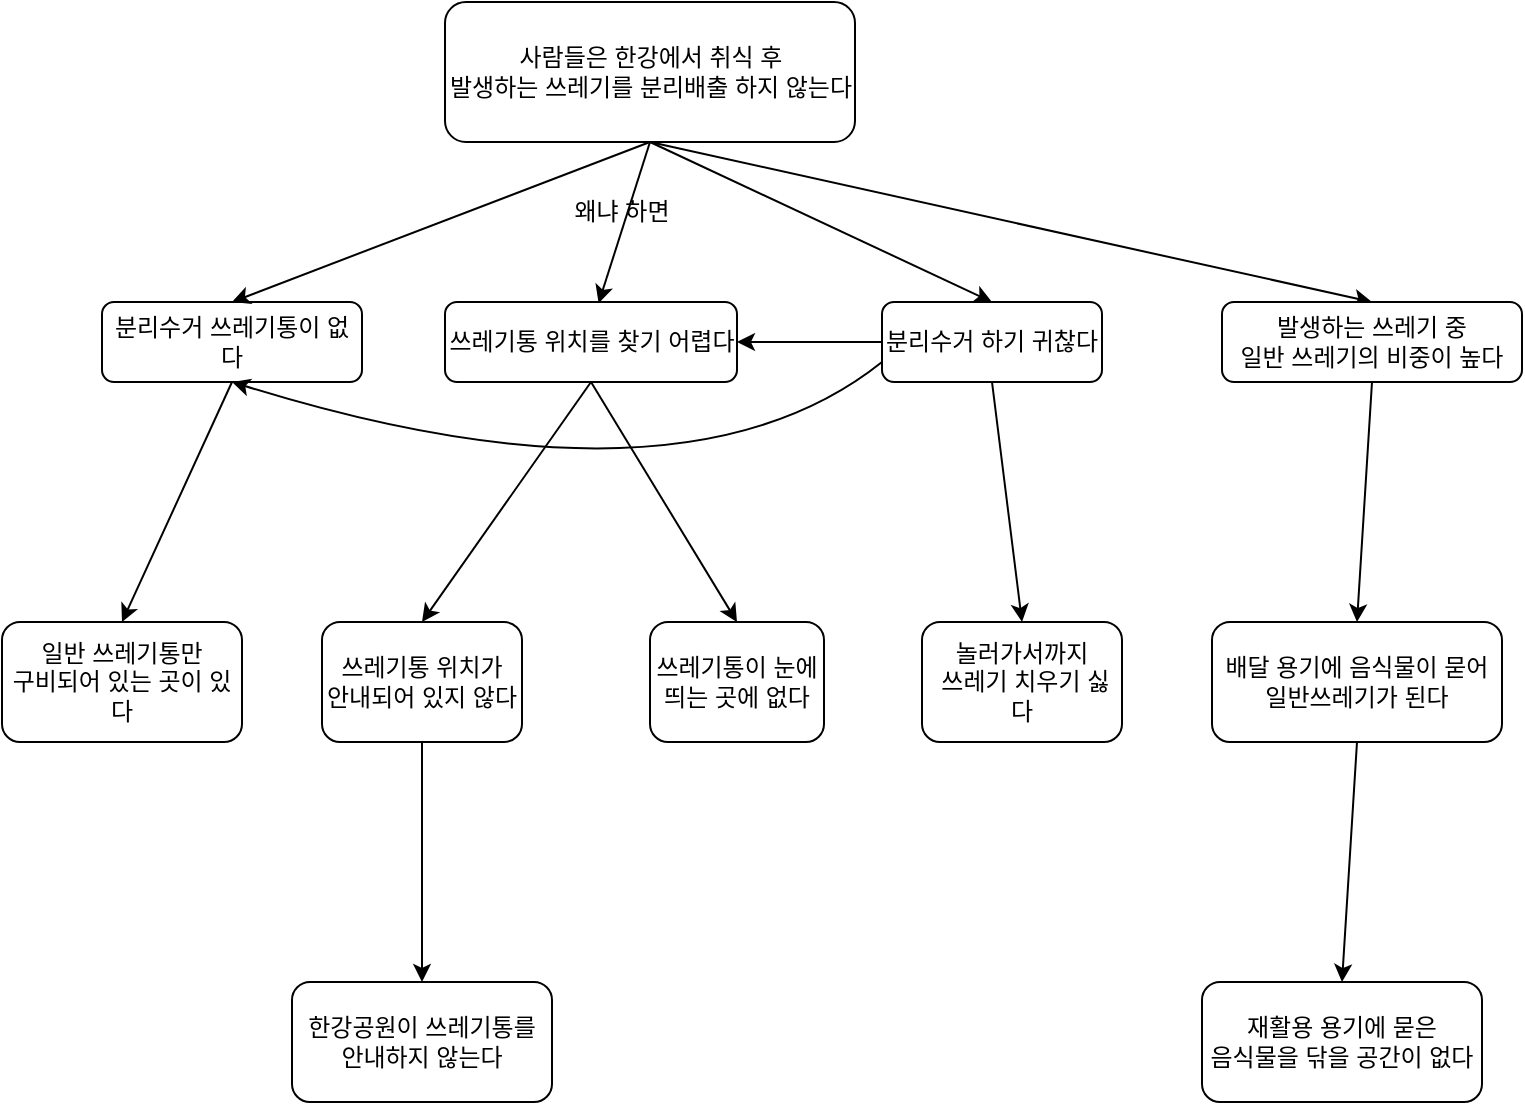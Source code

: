 <mxfile version="20.4.0" type="github" pages="4">
  <diagram id="C5RBs43oDa-KdzZeNtuy" name="원인연쇄분석">
    <mxGraphModel dx="1096" dy="592" grid="0" gridSize="10" guides="1" tooltips="1" connect="1" arrows="1" fold="1" page="1" pageScale="1" pageWidth="827" pageHeight="1169" math="0" shadow="0">
      <root>
        <mxCell id="WIyWlLk6GJQsqaUBKTNV-0" />
        <mxCell id="WIyWlLk6GJQsqaUBKTNV-1" parent="WIyWlLk6GJQsqaUBKTNV-0" />
        <mxCell id="WIyWlLk6GJQsqaUBKTNV-3" value="사람들은 한강에서 취식 후 &lt;br&gt;발생하는 쓰레기를 분리배출 하지 않는다" style="rounded=1;whiteSpace=wrap;html=1;fontSize=12;glass=0;strokeWidth=1;shadow=0;" parent="WIyWlLk6GJQsqaUBKTNV-1" vertex="1">
          <mxGeometry x="281.5" y="50" width="205" height="70" as="geometry" />
        </mxCell>
        <mxCell id="WIyWlLk6GJQsqaUBKTNV-7" value="분리수거 쓰레기통이 없다" style="rounded=1;whiteSpace=wrap;html=1;fontSize=12;glass=0;strokeWidth=1;shadow=0;" parent="WIyWlLk6GJQsqaUBKTNV-1" vertex="1">
          <mxGeometry x="110" y="200" width="130" height="40" as="geometry" />
        </mxCell>
        <mxCell id="WIyWlLk6GJQsqaUBKTNV-12" value="쓰레기통 위치를 찾기 어렵다" style="rounded=1;whiteSpace=wrap;html=1;fontSize=12;glass=0;strokeWidth=1;shadow=0;" parent="WIyWlLk6GJQsqaUBKTNV-1" vertex="1">
          <mxGeometry x="281.5" y="200" width="146" height="40" as="geometry" />
        </mxCell>
        <mxCell id="6OCa4aNCbC0fKS31358K-1" value="왜냐 하면" style="text;html=1;strokeColor=none;fillColor=none;align=center;verticalAlign=middle;whiteSpace=wrap;rounded=0;" parent="WIyWlLk6GJQsqaUBKTNV-1" vertex="1">
          <mxGeometry x="340" y="140" width="60" height="30" as="geometry" />
        </mxCell>
        <mxCell id="6OCa4aNCbC0fKS31358K-4" value="" style="endArrow=classic;html=1;rounded=0;exitX=0.5;exitY=1;exitDx=0;exitDy=0;entryX=0.5;entryY=0;entryDx=0;entryDy=0;" parent="WIyWlLk6GJQsqaUBKTNV-1" source="WIyWlLk6GJQsqaUBKTNV-3" target="WIyWlLk6GJQsqaUBKTNV-7" edge="1">
          <mxGeometry width="50" height="50" relative="1" as="geometry">
            <mxPoint x="311.25" y="270" as="sourcePoint" />
            <mxPoint x="361.25" y="220" as="targetPoint" />
          </mxGeometry>
        </mxCell>
        <mxCell id="6OCa4aNCbC0fKS31358K-6" value="" style="endArrow=classic;html=1;rounded=0;exitX=0.5;exitY=1;exitDx=0;exitDy=0;entryX=0.5;entryY=0;entryDx=0;entryDy=0;" parent="WIyWlLk6GJQsqaUBKTNV-1" source="WIyWlLk6GJQsqaUBKTNV-3" target="6OCa4aNCbC0fKS31358K-9" edge="1">
          <mxGeometry width="50" height="50" relative="1" as="geometry">
            <mxPoint x="423" y="130" as="sourcePoint" />
            <mxPoint x="600" y="200" as="targetPoint" />
          </mxGeometry>
        </mxCell>
        <mxCell id="6OCa4aNCbC0fKS31358K-9" value="분리수거 하기 귀찮다" style="rounded=1;whiteSpace=wrap;html=1;fontSize=12;glass=0;strokeWidth=1;shadow=0;" parent="WIyWlLk6GJQsqaUBKTNV-1" vertex="1">
          <mxGeometry x="500" y="200" width="110" height="40" as="geometry" />
        </mxCell>
        <mxCell id="6OCa4aNCbC0fKS31358K-12" value="" style="endArrow=classic;html=1;rounded=0;entryX=0.5;entryY=0;entryDx=0;entryDy=0;exitX=0.5;exitY=1;exitDx=0;exitDy=0;" parent="WIyWlLk6GJQsqaUBKTNV-1" source="WIyWlLk6GJQsqaUBKTNV-12" target="6OCa4aNCbC0fKS31358K-13" edge="1">
          <mxGeometry width="50" height="50" relative="1" as="geometry">
            <mxPoint x="384" y="240" as="sourcePoint" />
            <mxPoint x="300" y="380" as="targetPoint" />
            <Array as="points" />
          </mxGeometry>
        </mxCell>
        <mxCell id="6OCa4aNCbC0fKS31358K-13" value="쓰레기통 위치가 &lt;br&gt;안내되어 있지 않다" style="rounded=1;whiteSpace=wrap;html=1;" parent="WIyWlLk6GJQsqaUBKTNV-1" vertex="1">
          <mxGeometry x="220" y="360" width="100" height="60" as="geometry" />
        </mxCell>
        <mxCell id="6OCa4aNCbC0fKS31358K-14" value="" style="endArrow=classic;html=1;rounded=0;entryX=0.5;entryY=0;entryDx=0;entryDy=0;exitX=0.5;exitY=1;exitDx=0;exitDy=0;" parent="WIyWlLk6GJQsqaUBKTNV-1" source="WIyWlLk6GJQsqaUBKTNV-12" target="6OCa4aNCbC0fKS31358K-15" edge="1">
          <mxGeometry width="50" height="50" relative="1" as="geometry">
            <mxPoint x="527" y="260.0" as="sourcePoint" />
            <mxPoint x="443" y="400" as="targetPoint" />
            <Array as="points" />
          </mxGeometry>
        </mxCell>
        <mxCell id="6OCa4aNCbC0fKS31358K-15" value="쓰레기통이 눈에 띄는 곳에 없다" style="rounded=1;whiteSpace=wrap;html=1;" parent="WIyWlLk6GJQsqaUBKTNV-1" vertex="1">
          <mxGeometry x="384" y="360" width="87" height="60" as="geometry" />
        </mxCell>
        <mxCell id="6OCa4aNCbC0fKS31358K-16" value="" style="endArrow=classic;html=1;rounded=0;entryX=0.5;entryY=0;entryDx=0;entryDy=0;exitX=0.5;exitY=1;exitDx=0;exitDy=0;" parent="WIyWlLk6GJQsqaUBKTNV-1" source="6OCa4aNCbC0fKS31358K-9" target="6OCa4aNCbC0fKS31358K-17" edge="1">
          <mxGeometry width="50" height="50" relative="1" as="geometry">
            <mxPoint x="600" y="240" as="sourcePoint" />
            <mxPoint x="659" y="400" as="targetPoint" />
            <Array as="points" />
          </mxGeometry>
        </mxCell>
        <mxCell id="6OCa4aNCbC0fKS31358K-17" value="놀러가서까지&lt;br&gt;&amp;nbsp;쓰레기 치우기 싫다" style="rounded=1;whiteSpace=wrap;html=1;" parent="WIyWlLk6GJQsqaUBKTNV-1" vertex="1">
          <mxGeometry x="520" y="360" width="100" height="60" as="geometry" />
        </mxCell>
        <mxCell id="6OCa4aNCbC0fKS31358K-18" value="" style="endArrow=classic;html=1;rounded=0;exitX=0;exitY=0.5;exitDx=0;exitDy=0;entryX=1;entryY=0.5;entryDx=0;entryDy=0;" parent="WIyWlLk6GJQsqaUBKTNV-1" source="6OCa4aNCbC0fKS31358K-9" target="WIyWlLk6GJQsqaUBKTNV-12" edge="1">
          <mxGeometry width="50" height="50" relative="1" as="geometry">
            <mxPoint x="560" y="220" as="sourcePoint" />
            <mxPoint x="490" y="220" as="targetPoint" />
            <Array as="points" />
          </mxGeometry>
        </mxCell>
        <mxCell id="6OCa4aNCbC0fKS31358K-19" value="" style="curved=1;endArrow=classic;html=1;rounded=0;exitX=0;exitY=0.75;exitDx=0;exitDy=0;entryX=0.5;entryY=1;entryDx=0;entryDy=0;" parent="WIyWlLk6GJQsqaUBKTNV-1" source="6OCa4aNCbC0fKS31358K-9" target="WIyWlLk6GJQsqaUBKTNV-7" edge="1">
          <mxGeometry width="50" height="50" relative="1" as="geometry">
            <mxPoint x="370" y="380" as="sourcePoint" />
            <mxPoint x="420" y="330" as="targetPoint" />
            <Array as="points">
              <mxPoint x="400" y="310" />
            </Array>
          </mxGeometry>
        </mxCell>
        <mxCell id="6OCa4aNCbC0fKS31358K-20" value="" style="endArrow=classic;html=1;rounded=0;exitX=0.5;exitY=1;exitDx=0;exitDy=0;" parent="WIyWlLk6GJQsqaUBKTNV-1" edge="1" source="WIyWlLk6GJQsqaUBKTNV-7">
          <mxGeometry width="50" height="50" relative="1" as="geometry">
            <mxPoint x="184" y="240" as="sourcePoint" />
            <mxPoint x="120" y="360" as="targetPoint" />
            <Array as="points" />
          </mxGeometry>
        </mxCell>
        <mxCell id="6OCa4aNCbC0fKS31358K-21" value="일반 쓰레기통만 &lt;br&gt;구비되어 있는 곳이 있다" style="rounded=1;whiteSpace=wrap;html=1;" parent="WIyWlLk6GJQsqaUBKTNV-1" vertex="1">
          <mxGeometry x="60" y="360.0" width="120" height="60" as="geometry" />
        </mxCell>
        <mxCell id="6OCa4aNCbC0fKS31358K-23" value="" style="endArrow=classic;html=1;rounded=0;entryX=0.526;entryY=0.015;entryDx=0;entryDy=0;exitX=0.5;exitY=1;exitDx=0;exitDy=0;entryPerimeter=0;" parent="WIyWlLk6GJQsqaUBKTNV-1" source="WIyWlLk6GJQsqaUBKTNV-3" target="WIyWlLk6GJQsqaUBKTNV-12" edge="1">
          <mxGeometry width="50" height="50" relative="1" as="geometry">
            <mxPoint x="394" y="130" as="sourcePoint" />
            <mxPoint x="570" y="210" as="targetPoint" />
          </mxGeometry>
        </mxCell>
        <mxCell id="6OCa4aNCbC0fKS31358K-24" value="" style="endArrow=classic;html=1;rounded=0;exitX=0.5;exitY=1;exitDx=0;exitDy=0;entryX=0.5;entryY=0;entryDx=0;entryDy=0;" parent="WIyWlLk6GJQsqaUBKTNV-1" source="WIyWlLk6GJQsqaUBKTNV-3" target="6OCa4aNCbC0fKS31358K-25" edge="1">
          <mxGeometry width="50" height="50" relative="1" as="geometry">
            <mxPoint x="394" y="130" as="sourcePoint" />
            <mxPoint x="680" y="200" as="targetPoint" />
          </mxGeometry>
        </mxCell>
        <mxCell id="6OCa4aNCbC0fKS31358K-25" value="발생하는 쓰레기 중 &lt;br&gt;일반 쓰레기의 비중이 높다" style="rounded=1;whiteSpace=wrap;html=1;fontSize=12;glass=0;strokeWidth=1;shadow=0;" parent="WIyWlLk6GJQsqaUBKTNV-1" vertex="1">
          <mxGeometry x="670" y="200" width="150" height="40" as="geometry" />
        </mxCell>
        <mxCell id="6OCa4aNCbC0fKS31358K-26" value="" style="endArrow=classic;html=1;rounded=0;exitX=0.5;exitY=1;exitDx=0;exitDy=0;entryX=0.5;entryY=0;entryDx=0;entryDy=0;" parent="WIyWlLk6GJQsqaUBKTNV-1" source="6OCa4aNCbC0fKS31358K-25" target="w1iPsKZ6HMQtFKcqUV05-2" edge="1">
          <mxGeometry width="50" height="50" relative="1" as="geometry">
            <mxPoint x="725" y="240" as="sourcePoint" />
            <mxPoint x="740" y="360" as="targetPoint" />
            <Array as="points" />
          </mxGeometry>
        </mxCell>
        <mxCell id="6OCa4aNCbC0fKS31358K-27" value="재활용 용기에 묻은 &lt;br&gt;음식물을 닦을 공간이 없다" style="rounded=1;whiteSpace=wrap;html=1;" parent="WIyWlLk6GJQsqaUBKTNV-1" vertex="1">
          <mxGeometry x="660" y="540" width="140" height="60" as="geometry" />
        </mxCell>
        <mxCell id="6OCa4aNCbC0fKS31358K-28" value="" style="endArrow=classic;html=1;rounded=0;exitX=0.5;exitY=1;exitDx=0;exitDy=0;entryX=0.5;entryY=0;entryDx=0;entryDy=0;" parent="WIyWlLk6GJQsqaUBKTNV-1" source="6OCa4aNCbC0fKS31358K-13" target="6OCa4aNCbC0fKS31358K-29" edge="1">
          <mxGeometry width="50" height="50" relative="1" as="geometry">
            <mxPoint x="264.5" y="420" as="sourcePoint" />
            <mxPoint x="240" y="540" as="targetPoint" />
            <Array as="points" />
          </mxGeometry>
        </mxCell>
        <mxCell id="6OCa4aNCbC0fKS31358K-29" value="한강공원이 쓰레기통를 &lt;br&gt;안내하지 않는다" style="rounded=1;whiteSpace=wrap;html=1;" parent="WIyWlLk6GJQsqaUBKTNV-1" vertex="1">
          <mxGeometry x="205" y="540" width="130" height="60" as="geometry" />
        </mxCell>
        <mxCell id="w1iPsKZ6HMQtFKcqUV05-2" value="배달 용기에 음식물이 묻어 &lt;br&gt;일반쓰레기가 된다" style="rounded=1;whiteSpace=wrap;html=1;" parent="WIyWlLk6GJQsqaUBKTNV-1" vertex="1">
          <mxGeometry x="665" y="360" width="145" height="60" as="geometry" />
        </mxCell>
        <mxCell id="w1iPsKZ6HMQtFKcqUV05-4" value="" style="endArrow=classic;html=1;rounded=0;exitX=0.5;exitY=1;exitDx=0;exitDy=0;entryX=0.5;entryY=0;entryDx=0;entryDy=0;" parent="WIyWlLk6GJQsqaUBKTNV-1" source="w1iPsKZ6HMQtFKcqUV05-2" target="6OCa4aNCbC0fKS31358K-27" edge="1">
          <mxGeometry width="50" height="50" relative="1" as="geometry">
            <mxPoint x="744.69" y="440" as="sourcePoint" />
            <mxPoint x="744.69" y="560" as="targetPoint" />
            <Array as="points" />
          </mxGeometry>
        </mxCell>
      </root>
    </mxGraphModel>
  </diagram>
  <diagram id="LOL4ew1NXRWEilhFdrT8" name="분류체계분석">
    <mxGraphModel dx="1207" dy="570" grid="0" gridSize="10" guides="1" tooltips="1" connect="1" arrows="1" fold="1" page="1" pageScale="1" pageWidth="1169" pageHeight="827" math="0" shadow="0">
      <root>
        <mxCell id="0" />
        <mxCell id="1" parent="0" />
        <mxCell id="JDwrRmF-RkKnQCVJjjNz-1" value="친구 집에서 음식 배달 시켜먹고 치우는 과정" style="rounded=1;whiteSpace=wrap;html=1;" parent="1" vertex="1">
          <mxGeometry x="525" y="160" width="120" height="60" as="geometry" />
        </mxCell>
        <mxCell id="JDwrRmF-RkKnQCVJjjNz-2" value="&lt;span style=&quot;color: rgba(0, 0, 0, 0); font-family: monospace; font-size: 0px; text-align: start; background-color: rgb(248, 249, 250);&quot;&gt;%3CmxGraphModel%3E%3Croot%3E%3CmxCell%20id%3D%220%22%2F%3E%3CmxCell%20id%3D%221%22%20parent%3D%220%22%2F%3E%3CmxCell%20id%3D%222%22%20value%3D%22%EC%8B%9D%EC%82%AC%22%20style%3D%22rounded%3D1%3BwhiteSpace%3Dwrap%3Bhtml%3D1%3B%22%20vertex%3D%221%22%20parent%3D%221%22%3E%3CmxGeometry%20x%3D%22700%22%20y%3D%22280%22%20width%3D%22120%22%20height%3D%2260%22%20as%3D%22geometry%22%2F%3E%3C%2FmxCell%3E%3C%2Froot%3E%3C%2FmxGraphModel%3E&lt;/span&gt;" style="endArrow=none;html=1;rounded=0;entryX=0.5;entryY=1;entryDx=0;entryDy=0;exitX=0.5;exitY=0;exitDx=0;exitDy=0;" parent="1" source="JDwrRmF-RkKnQCVJjjNz-3" target="JDwrRmF-RkKnQCVJjjNz-1" edge="1">
          <mxGeometry width="50" height="50" relative="1" as="geometry">
            <mxPoint x="380" y="260" as="sourcePoint" />
            <mxPoint x="585" y="240" as="targetPoint" />
          </mxGeometry>
        </mxCell>
        <mxCell id="JDwrRmF-RkKnQCVJjjNz-3" value="음식 메뉴 선정" style="rounded=1;whiteSpace=wrap;html=1;" parent="1" vertex="1">
          <mxGeometry x="90" y="280" width="120" height="60" as="geometry" />
        </mxCell>
        <mxCell id="JDwrRmF-RkKnQCVJjjNz-4" value="음식 주문" style="rounded=1;whiteSpace=wrap;html=1;" parent="1" vertex="1">
          <mxGeometry x="330" y="280" width="120" height="60" as="geometry" />
        </mxCell>
        <mxCell id="JDwrRmF-RkKnQCVJjjNz-5" value="식사" style="rounded=1;whiteSpace=wrap;html=1;" parent="1" vertex="1">
          <mxGeometry x="685" y="280" width="120" height="60" as="geometry" />
        </mxCell>
        <mxCell id="JDwrRmF-RkKnQCVJjjNz-6" value="뒷정리" style="rounded=1;whiteSpace=wrap;html=1;" parent="1" vertex="1">
          <mxGeometry x="980" y="280" width="120" height="60" as="geometry" />
        </mxCell>
        <mxCell id="JDwrRmF-RkKnQCVJjjNz-8" value="&lt;span style=&quot;color: rgba(0, 0, 0, 0); font-family: monospace; font-size: 0px; text-align: start; background-color: rgb(248, 249, 250);&quot;&gt;%3CmxGraphModel%3E%3Croot%3E%3CmxCell%20id%3D%220%22%2F%3E%3CmxCell%20id%3D%221%22%20parent%3D%220%22%2F%3E%3CmxCell%20id%3D%222%22%20value%3D%22%EC%8B%9D%EC%82%AC%22%20style%3D%22rounded%3D1%3BwhiteSpace%3Dwrap%3Bhtml%3D1%3B%22%20vertex%3D%221%22%20parent%3D%221%22%3E%3CmxGeometry%20x%3D%22700%22%20y%3D%22280%22%20width%3D%22120%22%20height%3D%2260%22%20as%3D%22geometry%22%2F%3E%3C%2FmxCell%3E%3C%2Froot%3E%3C%2FmxGraphModel%3E&lt;/span&gt;" style="endArrow=none;html=1;rounded=0;exitX=0.5;exitY=0;exitDx=0;exitDy=0;entryX=0.492;entryY=1.005;entryDx=0;entryDy=0;entryPerimeter=0;" parent="1" source="JDwrRmF-RkKnQCVJjjNz-4" target="JDwrRmF-RkKnQCVJjjNz-1" edge="1">
          <mxGeometry width="50" height="50" relative="1" as="geometry">
            <mxPoint x="280" y="290.0" as="sourcePoint" />
            <mxPoint x="580" y="220" as="targetPoint" />
          </mxGeometry>
        </mxCell>
        <mxCell id="JDwrRmF-RkKnQCVJjjNz-9" value="" style="endArrow=none;html=1;rounded=0;entryX=0.485;entryY=1.001;entryDx=0;entryDy=0;entryPerimeter=0;exitX=0.5;exitY=0;exitDx=0;exitDy=0;" parent="1" source="JDwrRmF-RkKnQCVJjjNz-5" target="JDwrRmF-RkKnQCVJjjNz-1" edge="1">
          <mxGeometry width="50" height="50" relative="1" as="geometry">
            <mxPoint x="500" y="380" as="sourcePoint" />
            <mxPoint x="600" y="240" as="targetPoint" />
          </mxGeometry>
        </mxCell>
        <mxCell id="JDwrRmF-RkKnQCVJjjNz-12" value="" style="endArrow=none;html=1;rounded=0;exitX=0.5;exitY=0;exitDx=0;exitDy=0;entryX=0.487;entryY=1.001;entryDx=0;entryDy=0;entryPerimeter=0;" parent="1" source="JDwrRmF-RkKnQCVJjjNz-6" target="JDwrRmF-RkKnQCVJjjNz-1" edge="1">
          <mxGeometry width="50" height="50" relative="1" as="geometry">
            <mxPoint x="791.8" y="290.0" as="sourcePoint" />
            <mxPoint x="585" y="220" as="targetPoint" />
          </mxGeometry>
        </mxCell>
        <mxCell id="JDwrRmF-RkKnQCVJjjNz-13" value="서로 메뉴 제시" style="rounded=1;whiteSpace=wrap;html=1;" parent="1" vertex="1">
          <mxGeometry x="20" y="380" width="80" height="60" as="geometry" />
        </mxCell>
        <mxCell id="JDwrRmF-RkKnQCVJjjNz-14" value="메뉴 선택" style="rounded=1;whiteSpace=wrap;html=1;" parent="1" vertex="1">
          <mxGeometry x="120" y="380" width="70" height="60" as="geometry" />
        </mxCell>
        <mxCell id="JDwrRmF-RkKnQCVJjjNz-15" value="배달 어플 접속" style="rounded=1;whiteSpace=wrap;html=1;" parent="1" vertex="1">
          <mxGeometry x="230" y="380" width="80" height="60" as="geometry" />
        </mxCell>
        <mxCell id="JDwrRmF-RkKnQCVJjjNz-16" value="선정 메뉴 판매하는&lt;br&gt;식당 선택" style="rounded=1;whiteSpace=wrap;html=1;" parent="1" vertex="1">
          <mxGeometry x="320" y="380" width="100" height="60" as="geometry" />
        </mxCell>
        <mxCell id="JDwrRmF-RkKnQCVJjjNz-17" value="배달 주문" style="rounded=1;whiteSpace=wrap;html=1;" parent="1" vertex="1">
          <mxGeometry x="440" y="380" width="60" height="60" as="geometry" />
        </mxCell>
        <mxCell id="JDwrRmF-RkKnQCVJjjNz-18" value="주문자에게&lt;br&gt;음식비 전달" style="rounded=1;whiteSpace=wrap;html=1;" parent="1" vertex="1">
          <mxGeometry x="510" y="380" width="62" height="60" as="geometry" />
        </mxCell>
        <mxCell id="JDwrRmF-RkKnQCVJjjNz-19" value="&lt;span style=&quot;color: rgba(0, 0, 0, 0); font-family: monospace; font-size: 0px; text-align: start; background-color: rgb(248, 249, 250);&quot;&gt;%3CmxGraphModel%3E%3Croot%3E%3CmxCell%20id%3D%220%22%2F%3E%3CmxCell%20id%3D%221%22%20parent%3D%220%22%2F%3E%3CmxCell%20id%3D%222%22%20value%3D%22%EC%8B%9D%EC%82%AC%22%20style%3D%22rounded%3D1%3BwhiteSpace%3Dwrap%3Bhtml%3D1%3B%22%20vertex%3D%221%22%20parent%3D%221%22%3E%3CmxGeometry%20x%3D%22700%22%20y%3D%22280%22%20width%3D%22120%22%20height%3D%2260%22%20as%3D%22geometry%22%2F%3E%3C%2FmxCell%3E%3C%2Froot%3E%3C%2FmxGraphModel%3E&lt;/span&gt;" style="endArrow=none;html=1;rounded=0;entryX=0.5;entryY=1;entryDx=0;entryDy=0;exitX=0.5;exitY=0;exitDx=0;exitDy=0;" parent="1" source="JDwrRmF-RkKnQCVJjjNz-13" target="JDwrRmF-RkKnQCVJjjNz-3" edge="1">
          <mxGeometry width="50" height="50" relative="1" as="geometry">
            <mxPoint x="25" y="380" as="sourcePoint" />
            <mxPoint x="460" y="320" as="targetPoint" />
          </mxGeometry>
        </mxCell>
        <mxCell id="JDwrRmF-RkKnQCVJjjNz-20" value="&lt;span style=&quot;color: rgba(0, 0, 0, 0); font-family: monospace; font-size: 0px; text-align: start; background-color: rgb(248, 249, 250);&quot;&gt;%3CmxGraphModel%3E%3Croot%3E%3CmxCell%20id%3D%220%22%2F%3E%3CmxCell%20id%3D%221%22%20parent%3D%220%22%2F%3E%3CmxCell%20id%3D%222%22%20value%3D%22%EC%8B%9D%EC%82%AC%22%20style%3D%22rounded%3D1%3BwhiteSpace%3Dwrap%3Bhtml%3D1%3B%22%20vertex%3D%221%22%20parent%3D%221%22%3E%3CmxGeometry%20x%3D%22700%22%20y%3D%22280%22%20width%3D%22120%22%20height%3D%2260%22%20as%3D%22geometry%22%2F%3E%3C%2FmxCell%3E%3C%2Froot%3E%3C%2FmxGraphModel%3E&lt;/span&gt;" style="endArrow=none;html=1;rounded=0;exitX=0.5;exitY=0;exitDx=0;exitDy=0;" parent="1" source="JDwrRmF-RkKnQCVJjjNz-14" edge="1">
          <mxGeometry width="50" height="50" relative="1" as="geometry">
            <mxPoint x="70" y="390" as="sourcePoint" />
            <mxPoint x="150" y="340" as="targetPoint" />
          </mxGeometry>
        </mxCell>
        <mxCell id="JDwrRmF-RkKnQCVJjjNz-21" value="&lt;span style=&quot;color: rgba(0, 0, 0, 0); font-family: monospace; font-size: 0px; text-align: start; background-color: rgb(248, 249, 250);&quot;&gt;%3CmxGraphModel%3E%3Croot%3E%3CmxCell%20id%3D%220%22%2F%3E%3CmxCell%20id%3D%221%22%20parent%3D%220%22%2F%3E%3CmxCell%20id%3D%222%22%20value%3D%22%EC%8B%9D%EC%82%AC%22%20style%3D%22rounded%3D1%3BwhiteSpace%3Dwrap%3Bhtml%3D1%3B%22%20vertex%3D%221%22%20parent%3D%221%22%3E%3CmxGeometry%20x%3D%22700%22%20y%3D%22280%22%20width%3D%22120%22%20height%3D%2260%22%20as%3D%22geometry%22%2F%3E%3C%2FmxCell%3E%3C%2Froot%3E%3C%2FmxGraphModel%3E&lt;/span&gt;" style="endArrow=none;html=1;rounded=0;exitX=0.5;exitY=0;exitDx=0;exitDy=0;" parent="1" source="JDwrRmF-RkKnQCVJjjNz-15" edge="1">
          <mxGeometry width="50" height="50" relative="1" as="geometry">
            <mxPoint x="285" y="390" as="sourcePoint" />
            <mxPoint x="390" y="340" as="targetPoint" />
          </mxGeometry>
        </mxCell>
        <mxCell id="JDwrRmF-RkKnQCVJjjNz-22" value="&lt;span style=&quot;color: rgba(0, 0, 0, 0); font-family: monospace; font-size: 0px; text-align: start; background-color: rgb(248, 249, 250);&quot;&gt;%3CmxGraphModel%3E%3Croot%3E%3CmxCell%20id%3D%220%22%2F%3E%3CmxCell%20id%3D%221%22%20parent%3D%220%22%2F%3E%3CmxCell%20id%3D%222%22%20value%3D%22%EC%8B%9D%EC%82%AC%22%20style%3D%22rounded%3D1%3BwhiteSpace%3Dwrap%3Bhtml%3D1%3B%22%20vertex%3D%221%22%20parent%3D%221%22%3E%3CmxGeometry%20x%3D%22700%22%20y%3D%22280%22%20width%3D%22120%22%20height%3D%2260%22%20as%3D%22geometry%22%2F%3E%3C%2FmxCell%3E%3C%2Froot%3E%3C%2FmxGraphModel%3E&lt;/span&gt;" style="endArrow=none;html=1;rounded=0;exitX=0.5;exitY=0;exitDx=0;exitDy=0;" parent="1" source="JDwrRmF-RkKnQCVJjjNz-16" edge="1">
          <mxGeometry width="50" height="50" relative="1" as="geometry">
            <mxPoint x="285" y="390" as="sourcePoint" />
            <mxPoint x="390" y="340" as="targetPoint" />
          </mxGeometry>
        </mxCell>
        <mxCell id="JDwrRmF-RkKnQCVJjjNz-23" value="&lt;span style=&quot;color: rgba(0, 0, 0, 0); font-family: monospace; font-size: 0px; text-align: start; background-color: rgb(248, 249, 250);&quot;&gt;%3CmxGraphModel%3E%3Croot%3E%3CmxCell%20id%3D%220%22%2F%3E%3CmxCell%20id%3D%221%22%20parent%3D%220%22%2F%3E%3CmxCell%20id%3D%222%22%20value%3D%22%EC%8B%9D%EC%82%AC%22%20style%3D%22rounded%3D1%3BwhiteSpace%3Dwrap%3Bhtml%3D1%3B%22%20vertex%3D%221%22%20parent%3D%221%22%3E%3CmxGeometry%20x%3D%22700%22%20y%3D%22280%22%20width%3D%22120%22%20height%3D%2260%22%20as%3D%22geometry%22%2F%3E%3C%2FmxCell%3E%3C%2Froot%3E%3C%2FmxGraphModel%3E&lt;/span&gt;" style="endArrow=none;html=1;rounded=0;exitX=0.5;exitY=0;exitDx=0;exitDy=0;" parent="1" source="JDwrRmF-RkKnQCVJjjNz-17" edge="1">
          <mxGeometry width="50" height="50" relative="1" as="geometry">
            <mxPoint x="400" y="390" as="sourcePoint" />
            <mxPoint x="390" y="340" as="targetPoint" />
          </mxGeometry>
        </mxCell>
        <mxCell id="JDwrRmF-RkKnQCVJjjNz-24" value="&lt;span style=&quot;color: rgba(0, 0, 0, 0); font-family: monospace; font-size: 0px; text-align: start; background-color: rgb(248, 249, 250);&quot;&gt;%3CmxGraphModel%3E%3Croot%3E%3CmxCell%20id%3D%220%22%2F%3E%3CmxCell%20id%3D%221%22%20parent%3D%220%22%2F%3E%3CmxCell%20id%3D%222%22%20value%3D%22%EC%8B%9D%EC%82%AC%22%20style%3D%22rounded%3D1%3BwhiteSpace%3Dwrap%3Bhtml%3D1%3B%22%20vertex%3D%221%22%20parent%3D%221%22%3E%3CmxGeometry%20x%3D%22700%22%20y%3D%22280%22%20width%3D%22120%22%20height%3D%2260%22%20as%3D%22geometry%22%2F%3E%3C%2FmxCell%3E%3C%2Froot%3E%3C%2FmxGraphModel%3E&lt;/span&gt;" style="endArrow=none;html=1;rounded=0;exitX=0.5;exitY=0;exitDx=0;exitDy=0;entryX=0.5;entryY=1;entryDx=0;entryDy=0;" parent="1" source="JDwrRmF-RkKnQCVJjjNz-18" target="JDwrRmF-RkKnQCVJjjNz-4" edge="1">
          <mxGeometry width="50" height="50" relative="1" as="geometry">
            <mxPoint x="507.5" y="387.6" as="sourcePoint" />
            <mxPoint x="400" y="350" as="targetPoint" />
          </mxGeometry>
        </mxCell>
        <mxCell id="JDwrRmF-RkKnQCVJjjNz-25" value="배달 음식 받기" style="rounded=1;whiteSpace=wrap;html=1;" parent="1" vertex="1">
          <mxGeometry x="585" y="380" width="85" height="60" as="geometry" />
        </mxCell>
        <mxCell id="JDwrRmF-RkKnQCVJjjNz-26" value="배달 음식 차리기" style="rounded=1;whiteSpace=wrap;html=1;" parent="1" vertex="1">
          <mxGeometry x="685" y="380" width="95" height="60" as="geometry" />
        </mxCell>
        <mxCell id="JDwrRmF-RkKnQCVJjjNz-27" value="식사 시작" style="rounded=1;whiteSpace=wrap;html=1;" parent="1" vertex="1">
          <mxGeometry x="800" y="380" width="55" height="60" as="geometry" />
        </mxCell>
        <mxCell id="JDwrRmF-RkKnQCVJjjNz-28" value="&lt;span style=&quot;color: rgba(0, 0, 0, 0); font-family: monospace; font-size: 0px; text-align: start; background-color: rgb(248, 249, 250);&quot;&gt;%3CmxGraphModel%3E%3Croot%3E%3CmxCell%20id%3D%220%22%2F%3E%3CmxCell%20id%3D%221%22%20parent%3D%220%22%2F%3E%3CmxCell%20id%3D%222%22%20value%3D%22%EC%8B%9D%EC%82%AC%22%20style%3D%22rounded%3D1%3BwhiteSpace%3Dwrap%3Bhtml%3D1%3B%22%20vertex%3D%221%22%20parent%3D%221%22%3E%3CmxGeometry%20x%3D%22700%22%20y%3D%22280%22%20width%3D%22120%22%20height%3D%2260%22%20as%3D%22geometry%22%2F%3E%3C%2FmxCell%3E%3C%2Froot%3E%3C%2FmxGraphModel%3E&lt;/span&gt;" style="endArrow=none;html=1;rounded=0;exitX=0.5;exitY=0;exitDx=0;exitDy=0;" parent="1" source="JDwrRmF-RkKnQCVJjjNz-25" edge="1">
          <mxGeometry width="50" height="50" relative="1" as="geometry">
            <mxPoint x="640" y="390" as="sourcePoint" />
            <mxPoint x="745" y="340" as="targetPoint" />
          </mxGeometry>
        </mxCell>
        <mxCell id="JDwrRmF-RkKnQCVJjjNz-29" value="&lt;span style=&quot;color: rgba(0, 0, 0, 0); font-family: monospace; font-size: 0px; text-align: start; background-color: rgb(248, 249, 250);&quot;&gt;%3CmxGraphModel%3E%3Croot%3E%3CmxCell%20id%3D%220%22%2F%3E%3CmxCell%20id%3D%221%22%20parent%3D%220%22%2F%3E%3CmxCell%20id%3D%222%22%20value%3D%22%EC%8B%9D%EC%82%AC%22%20style%3D%22rounded%3D1%3BwhiteSpace%3Dwrap%3Bhtml%3D1%3B%22%20vertex%3D%221%22%20parent%3D%221%22%3E%3CmxGeometry%20x%3D%22700%22%20y%3D%22280%22%20width%3D%22120%22%20height%3D%2260%22%20as%3D%22geometry%22%2F%3E%3C%2FmxCell%3E%3C%2Froot%3E%3C%2FmxGraphModel%3E&lt;/span&gt;" style="endArrow=none;html=1;rounded=0;exitX=0.5;exitY=0;exitDx=0;exitDy=0;" parent="1" source="JDwrRmF-RkKnQCVJjjNz-26" edge="1">
          <mxGeometry width="50" height="50" relative="1" as="geometry">
            <mxPoint x="640" y="390" as="sourcePoint" />
            <mxPoint x="745" y="340" as="targetPoint" />
          </mxGeometry>
        </mxCell>
        <mxCell id="JDwrRmF-RkKnQCVJjjNz-30" value="&lt;span style=&quot;color: rgba(0, 0, 0, 0); font-family: monospace; font-size: 0px; text-align: start; background-color: rgb(248, 249, 250);&quot;&gt;%3CmxGraphModel%3E%3Croot%3E%3CmxCell%20id%3D%220%22%2F%3E%3CmxCell%20id%3D%221%22%20parent%3D%220%22%2F%3E%3CmxCell%20id%3D%222%22%20value%3D%22%EC%8B%9D%EC%82%AC%22%20style%3D%22rounded%3D1%3BwhiteSpace%3Dwrap%3Bhtml%3D1%3B%22%20vertex%3D%221%22%20parent%3D%221%22%3E%3CmxGeometry%20x%3D%22700%22%20y%3D%22280%22%20width%3D%22120%22%20height%3D%2260%22%20as%3D%22geometry%22%2F%3E%3C%2FmxCell%3E%3C%2Froot%3E%3C%2FmxGraphModel%3E&lt;/span&gt;" style="endArrow=none;html=1;rounded=0;exitX=0.5;exitY=0;exitDx=0;exitDy=0;" parent="1" source="JDwrRmF-RkKnQCVJjjNz-27" edge="1">
          <mxGeometry width="50" height="50" relative="1" as="geometry">
            <mxPoint x="755" y="390" as="sourcePoint" />
            <mxPoint x="745" y="340" as="targetPoint" />
          </mxGeometry>
        </mxCell>
        <mxCell id="JDwrRmF-RkKnQCVJjjNz-31" value="식사 후 쓰레기 종류별로 정리" style="rounded=1;whiteSpace=wrap;html=1;" parent="1" vertex="1">
          <mxGeometry x="880" y="380" width="80" height="60" as="geometry" />
        </mxCell>
        <mxCell id="JDwrRmF-RkKnQCVJjjNz-32" value="배달용기 세척" style="rounded=1;whiteSpace=wrap;html=1;" parent="1" vertex="1">
          <mxGeometry x="970" y="380" width="80" height="60" as="geometry" />
        </mxCell>
        <mxCell id="JDwrRmF-RkKnQCVJjjNz-33" value="분리수거 배출" style="rounded=1;whiteSpace=wrap;html=1;" parent="1" vertex="1">
          <mxGeometry x="1080" y="380" width="70" height="60" as="geometry" />
        </mxCell>
        <mxCell id="JDwrRmF-RkKnQCVJjjNz-35" value="&lt;span style=&quot;color: rgba(0, 0, 0, 0); font-family: monospace; font-size: 0px; text-align: start; background-color: rgb(248, 249, 250);&quot;&gt;%3CmxGraphModel%3E%3Croot%3E%3CmxCell%20id%3D%220%22%2F%3E%3CmxCell%20id%3D%221%22%20parent%3D%220%22%2F%3E%3CmxCell%20id%3D%222%22%20value%3D%22%EC%8B%9D%EC%82%AC%22%20style%3D%22rounded%3D1%3BwhiteSpace%3Dwrap%3Bhtml%3D1%3B%22%20vertex%3D%221%22%20parent%3D%221%22%3E%3CmxGeometry%20x%3D%22700%22%20y%3D%22280%22%20width%3D%22120%22%20height%3D%2260%22%20as%3D%22geometry%22%2F%3E%3C%2FmxCell%3E%3C%2Froot%3E%3C%2FmxGraphModel%3E&lt;/span&gt;" style="endArrow=none;html=1;rounded=0;exitX=0.5;exitY=0;exitDx=0;exitDy=0;" parent="1" source="JDwrRmF-RkKnQCVJjjNz-31" edge="1">
          <mxGeometry width="50" height="50" relative="1" as="geometry">
            <mxPoint x="935" y="390" as="sourcePoint" />
            <mxPoint x="1040" y="340" as="targetPoint" />
          </mxGeometry>
        </mxCell>
        <mxCell id="JDwrRmF-RkKnQCVJjjNz-36" value="&lt;span style=&quot;color: rgba(0, 0, 0, 0); font-family: monospace; font-size: 0px; text-align: start; background-color: rgb(248, 249, 250);&quot;&gt;%3CmxGraphModel%3E%3Croot%3E%3CmxCell%20id%3D%220%22%2F%3E%3CmxCell%20id%3D%221%22%20parent%3D%220%22%2F%3E%3CmxCell%20id%3D%222%22%20value%3D%22%EC%8B%9D%EC%82%AC%22%20style%3D%22rounded%3D1%3BwhiteSpace%3Dwrap%3Bhtml%3D1%3B%22%20vertex%3D%221%22%20parent%3D%221%22%3E%3CmxGeometry%20x%3D%22700%22%20y%3D%22280%22%20width%3D%22120%22%20height%3D%2260%22%20as%3D%22geometry%22%2F%3E%3C%2FmxCell%3E%3C%2Froot%3E%3C%2FmxGraphModel%3E&lt;/span&gt;" style="endArrow=none;html=1;rounded=0;exitX=0.5;exitY=0;exitDx=0;exitDy=0;" parent="1" source="JDwrRmF-RkKnQCVJjjNz-32" edge="1">
          <mxGeometry width="50" height="50" relative="1" as="geometry">
            <mxPoint x="935" y="390" as="sourcePoint" />
            <mxPoint x="1040" y="340" as="targetPoint" />
          </mxGeometry>
        </mxCell>
        <mxCell id="JDwrRmF-RkKnQCVJjjNz-37" value="&lt;span style=&quot;color: rgba(0, 0, 0, 0); font-family: monospace; font-size: 0px; text-align: start; background-color: rgb(248, 249, 250);&quot;&gt;%3CmxGraphModel%3E%3Croot%3E%3CmxCell%20id%3D%220%22%2F%3E%3CmxCell%20id%3D%221%22%20parent%3D%220%22%2F%3E%3CmxCell%20id%3D%222%22%20value%3D%22%EC%8B%9D%EC%82%AC%22%20style%3D%22rounded%3D1%3BwhiteSpace%3Dwrap%3Bhtml%3D1%3B%22%20vertex%3D%221%22%20parent%3D%221%22%3E%3CmxGeometry%20x%3D%22700%22%20y%3D%22280%22%20width%3D%22120%22%20height%3D%2260%22%20as%3D%22geometry%22%2F%3E%3C%2FmxCell%3E%3C%2Froot%3E%3C%2FmxGraphModel%3E&lt;/span&gt;" style="endArrow=none;html=1;rounded=0;exitX=0.5;exitY=0;exitDx=0;exitDy=0;" parent="1" source="JDwrRmF-RkKnQCVJjjNz-33" edge="1">
          <mxGeometry width="50" height="50" relative="1" as="geometry">
            <mxPoint x="1050" y="390" as="sourcePoint" />
            <mxPoint x="1040" y="340" as="targetPoint" />
          </mxGeometry>
        </mxCell>
      </root>
    </mxGraphModel>
  </diagram>
  <diagram id="nmauzQEFoY4yYm-5YQ19" name="시간계획분석">
    <mxGraphModel dx="1425" dy="769" grid="1" gridSize="10" guides="1" tooltips="1" connect="1" arrows="1" fold="1" page="1" pageScale="1" pageWidth="1169" pageHeight="827" math="0" shadow="0">
      <root>
        <mxCell id="0" />
        <mxCell id="1" parent="0" />
        <mxCell id="bQjtgggDgUOTG2pwF-D_-1" value="" style="ellipse;whiteSpace=wrap;html=1;aspect=fixed;" parent="1" vertex="1">
          <mxGeometry x="90" y="380" width="20" height="20" as="geometry" />
        </mxCell>
        <mxCell id="bQjtgggDgUOTG2pwF-D_-2" value="" style="ellipse;whiteSpace=wrap;html=1;aspect=fixed;" parent="1" vertex="1">
          <mxGeometry x="420" y="380" width="20" height="20" as="geometry" />
        </mxCell>
        <mxCell id="bQjtgggDgUOTG2pwF-D_-4" value="" style="ellipse;whiteSpace=wrap;html=1;aspect=fixed;" parent="1" vertex="1">
          <mxGeometry x="1080" y="380" width="20" height="20" as="geometry" />
        </mxCell>
        <mxCell id="bQjtgggDgUOTG2pwF-D_-5" value="" style="endArrow=classic;html=1;rounded=0;exitX=1;exitY=0.5;exitDx=0;exitDy=0;" parent="1" source="bQjtgggDgUOTG2pwF-D_-1" edge="1">
          <mxGeometry width="50" height="50" relative="1" as="geometry">
            <mxPoint x="530" y="440" as="sourcePoint" />
            <mxPoint x="420" y="390" as="targetPoint" />
            <Array as="points" />
          </mxGeometry>
        </mxCell>
        <mxCell id="bQjtgggDgUOTG2pwF-D_-7" value="" style="endArrow=classic;html=1;rounded=0;exitX=1;exitY=0.5;exitDx=0;exitDy=0;startArrow=none;entryX=0;entryY=0.5;entryDx=0;entryDy=0;" parent="1" source="bQjtgggDgUOTG2pwF-D_-3" target="bQjtgggDgUOTG2pwF-D_-4" edge="1">
          <mxGeometry width="50" height="50" relative="1" as="geometry">
            <mxPoint x="700.0" y="389.75" as="sourcePoint" />
            <mxPoint x="960" y="390" as="targetPoint" />
          </mxGeometry>
        </mxCell>
        <mxCell id="bQjtgggDgUOTG2pwF-D_-3" value="" style="ellipse;whiteSpace=wrap;html=1;aspect=fixed;" parent="1" vertex="1">
          <mxGeometry x="750" y="380" width="20" height="20" as="geometry" />
        </mxCell>
        <mxCell id="bQjtgggDgUOTG2pwF-D_-12" value="" style="endArrow=classic;html=1;rounded=0;exitX=1;exitY=0.5;exitDx=0;exitDy=0;entryX=0;entryY=0.5;entryDx=0;entryDy=0;" parent="1" source="bQjtgggDgUOTG2pwF-D_-2" target="bQjtgggDgUOTG2pwF-D_-3" edge="1">
          <mxGeometry width="50" height="50" relative="1" as="geometry">
            <mxPoint x="610" y="510" as="sourcePoint" />
            <mxPoint x="660" y="460" as="targetPoint" />
          </mxGeometry>
        </mxCell>
      </root>
    </mxGraphModel>
  </diagram>
  <diagram id="wh3L1zmuvAHvQSguvQ3A" name="흐름도">
    <mxGraphModel dx="919" dy="496" grid="0" gridSize="10" guides="1" tooltips="1" connect="1" arrows="1" fold="1" page="1" pageScale="1" pageWidth="1169" pageHeight="827" math="0" shadow="0">
      <root>
        <mxCell id="0" />
        <mxCell id="1" parent="0" />
        <mxCell id="xLecUq4ia6tsm7FEhDOk-1" value="&lt;font style=&quot;font-size: 18px;&quot;&gt;쓰레기통이 종류별로 &lt;br&gt;구비되어 있는가?&lt;/font&gt;" style="rhombus;whiteSpace=wrap;html=1;" parent="1" vertex="1">
          <mxGeometry x="206" y="170" width="270" height="150" as="geometry" />
        </mxCell>
        <mxCell id="xLecUq4ia6tsm7FEhDOk-3" value="&lt;span style=&quot;font-size: 18px;&quot;&gt;쓰레기통을 쉽게&lt;br&gt;찾아낼 수 있는가?&lt;br&gt;&lt;/span&gt;" style="rhombus;whiteSpace=wrap;html=1;" parent="1" vertex="1">
          <mxGeometry x="206" y="490" width="270" height="150" as="geometry" />
        </mxCell>
        <mxCell id="xLecUq4ia6tsm7FEhDOk-4" value="" style="endArrow=classic;html=1;rounded=0;fontSize=18;exitX=1;exitY=0.5;exitDx=0;exitDy=0;" parent="1" source="xLecUq4ia6tsm7FEhDOk-1" edge="1">
          <mxGeometry width="50" height="50" relative="1" as="geometry">
            <mxPoint x="376" y="380" as="sourcePoint" />
            <mxPoint x="706" y="245" as="targetPoint" />
          </mxGeometry>
        </mxCell>
        <mxCell id="xLecUq4ia6tsm7FEhDOk-5" value="" style="endArrow=classic;html=1;rounded=0;fontSize=18;exitX=0.5;exitY=1;exitDx=0;exitDy=0;" parent="1" source="xLecUq4ia6tsm7FEhDOk-1" edge="1">
          <mxGeometry width="50" height="50" relative="1" as="geometry">
            <mxPoint x="376" y="380" as="sourcePoint" />
            <mxPoint x="341" y="490" as="targetPoint" />
          </mxGeometry>
        </mxCell>
        <mxCell id="xLecUq4ia6tsm7FEhDOk-6" value="No" style="text;html=1;strokeColor=none;fillColor=none;align=center;verticalAlign=middle;whiteSpace=wrap;rounded=0;fontSize=18;" parent="1" vertex="1">
          <mxGeometry x="556" y="210" width="60" height="30" as="geometry" />
        </mxCell>
        <mxCell id="xLecUq4ia6tsm7FEhDOk-7" value="분리수거 하지 않고 &lt;br&gt;모든 쓰레기를 한 곳에 모아 버린다." style="rounded=1;whiteSpace=wrap;html=1;fontSize=18;" parent="1" vertex="1">
          <mxGeometry x="706" y="197.5" width="294" height="95" as="geometry" />
        </mxCell>
        <mxCell id="xLecUq4ia6tsm7FEhDOk-8" value="Yes" style="text;html=1;strokeColor=none;fillColor=none;align=center;verticalAlign=middle;whiteSpace=wrap;rounded=0;fontSize=18;" parent="1" vertex="1">
          <mxGeometry x="276" y="384" width="60" height="30" as="geometry" />
        </mxCell>
        <mxCell id="xLecUq4ia6tsm7FEhDOk-9" value="" style="endArrow=classic;html=1;rounded=0;fontSize=18;exitX=1;exitY=0.5;exitDx=0;exitDy=0;entryX=0.529;entryY=1.005;entryDx=0;entryDy=0;entryPerimeter=0;" parent="1" source="xLecUq4ia6tsm7FEhDOk-3" target="xLecUq4ia6tsm7FEhDOk-7" edge="1">
          <mxGeometry width="50" height="50" relative="1" as="geometry">
            <mxPoint x="351" y="330" as="sourcePoint" />
            <mxPoint x="351" y="500" as="targetPoint" />
          </mxGeometry>
        </mxCell>
        <mxCell id="xLecUq4ia6tsm7FEhDOk-10" value="No" style="text;html=1;strokeColor=none;fillColor=none;align=center;verticalAlign=middle;whiteSpace=wrap;rounded=0;fontSize=18;" parent="1" vertex="1">
          <mxGeometry x="566" y="414" width="60" height="30" as="geometry" />
        </mxCell>
        <mxCell id="xLecUq4ia6tsm7FEhDOk-11" value="" style="endArrow=classic;html=1;rounded=0;fontSize=18;exitX=1;exitY=0.5;exitDx=0;exitDy=0;" parent="1" source="xLecUq4ia6tsm7FEhDOk-3" edge="1">
          <mxGeometry width="50" height="50" relative="1" as="geometry">
            <mxPoint x="486" y="575" as="sourcePoint" />
            <mxPoint x="706" y="565" as="targetPoint" />
          </mxGeometry>
        </mxCell>
        <mxCell id="xLecUq4ia6tsm7FEhDOk-13" value="분리수거 후 쓰레기통에 버린다." style="rounded=1;whiteSpace=wrap;html=1;fontSize=18;" parent="1" vertex="1">
          <mxGeometry x="706" y="517.5" width="280" height="95" as="geometry" />
        </mxCell>
        <mxCell id="xLecUq4ia6tsm7FEhDOk-14" value="Yes" style="text;html=1;strokeColor=none;fillColor=none;align=center;verticalAlign=middle;whiteSpace=wrap;rounded=0;fontSize=18;" parent="1" vertex="1">
          <mxGeometry x="566" y="582.5" width="60" height="30" as="geometry" />
        </mxCell>
      </root>
    </mxGraphModel>
  </diagram>
</mxfile>
